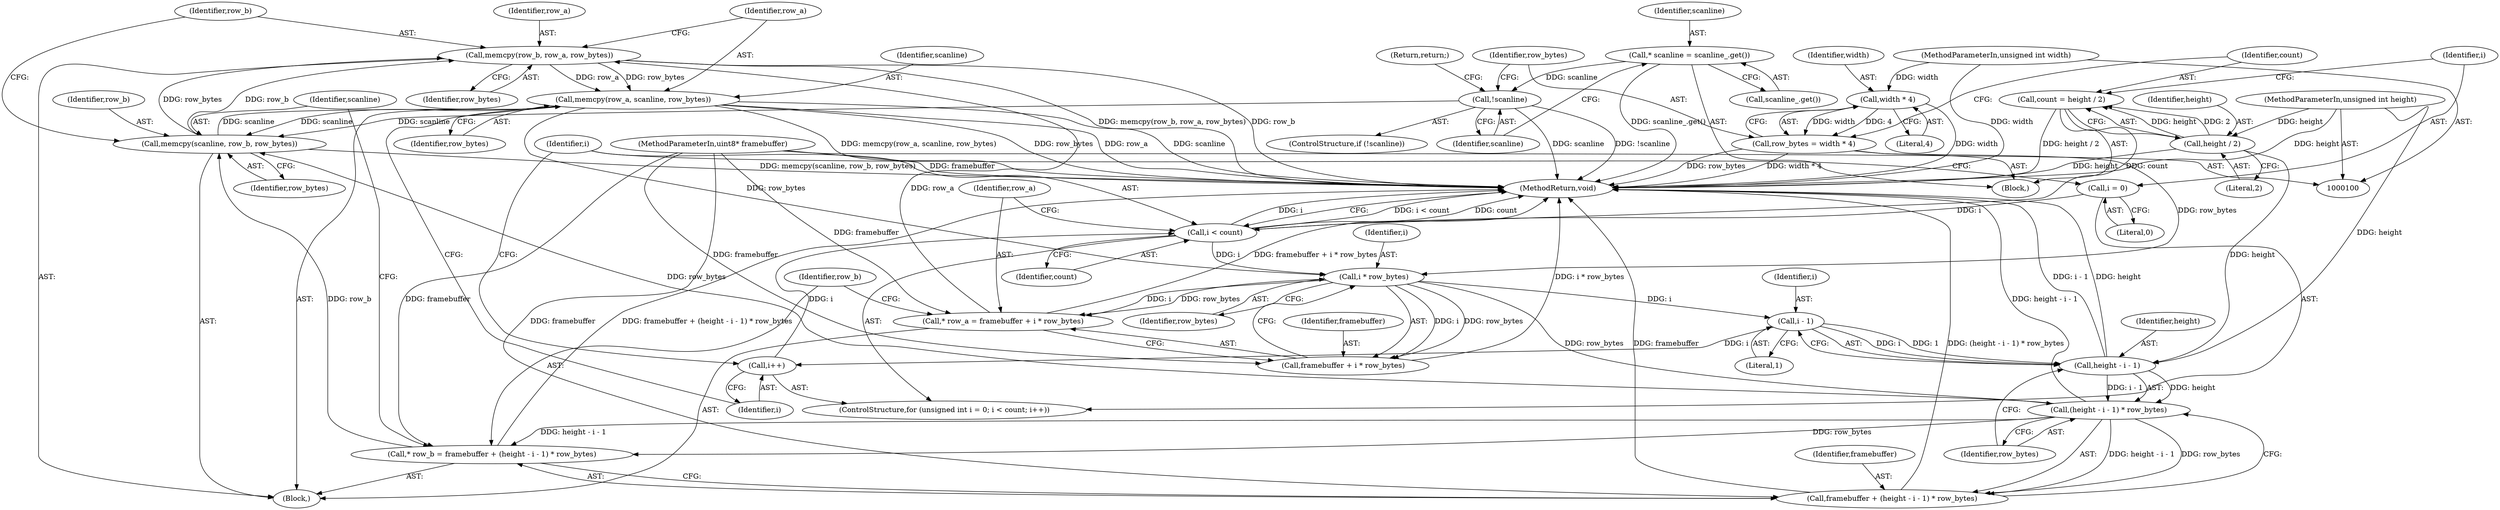 digraph "1_Chrome_64681e22e73e3325e06e6e5e8ef81995b4a306cc@API" {
"1000160" [label="(Call,memcpy(row_b, row_a, row_bytes))"];
"1000156" [label="(Call,memcpy(scanline, row_b, row_bytes))"];
"1000164" [label="(Call,memcpy(row_a, scanline, row_bytes))"];
"1000160" [label="(Call,memcpy(row_b, row_a, row_bytes))"];
"1000137" [label="(Call,* row_a = framebuffer + i * row_bytes)"];
"1000101" [label="(MethodParameterIn,uint8* framebuffer)"];
"1000141" [label="(Call,i * row_bytes)"];
"1000130" [label="(Call,i < count)"];
"1000133" [label="(Call,i++)"];
"1000152" [label="(Call,i - 1)"];
"1000127" [label="(Call,i = 0)"];
"1000120" [label="(Call,count = height / 2)"];
"1000122" [label="(Call,height / 2)"];
"1000103" [label="(MethodParameterIn,unsigned int height)"];
"1000114" [label="(Call,row_bytes = width * 4)"];
"1000116" [label="(Call,width * 4)"];
"1000102" [label="(MethodParameterIn,unsigned int width)"];
"1000110" [label="(Call,!scanline)"];
"1000106" [label="(Call,* scanline = scanline_.get())"];
"1000145" [label="(Call,* row_b = framebuffer + (height - i - 1) * row_bytes)"];
"1000149" [label="(Call,(height - i - 1) * row_bytes)"];
"1000150" [label="(Call,height - i - 1)"];
"1000139" [label="(Call,framebuffer + i * row_bytes)"];
"1000147" [label="(Call,framebuffer + (height - i - 1) * row_bytes)"];
"1000160" [label="(Call,memcpy(row_b, row_a, row_bytes))"];
"1000166" [label="(Identifier,scanline)"];
"1000135" [label="(Block,)"];
"1000157" [label="(Identifier,scanline)"];
"1000138" [label="(Identifier,row_a)"];
"1000104" [label="(Block,)"];
"1000150" [label="(Call,height - i - 1)"];
"1000129" [label="(Literal,0)"];
"1000128" [label="(Identifier,i)"];
"1000103" [label="(MethodParameterIn,unsigned int height)"];
"1000163" [label="(Identifier,row_bytes)"];
"1000156" [label="(Call,memcpy(scanline, row_b, row_bytes))"];
"1000158" [label="(Identifier,row_b)"];
"1000146" [label="(Identifier,row_b)"];
"1000116" [label="(Call,width * 4)"];
"1000111" [label="(Identifier,scanline)"];
"1000161" [label="(Identifier,row_b)"];
"1000115" [label="(Identifier,row_bytes)"];
"1000142" [label="(Identifier,i)"];
"1000127" [label="(Call,i = 0)"];
"1000162" [label="(Identifier,row_a)"];
"1000132" [label="(Identifier,count)"];
"1000155" [label="(Identifier,row_bytes)"];
"1000122" [label="(Call,height / 2)"];
"1000130" [label="(Call,i < count)"];
"1000108" [label="(Call,scanline_.get())"];
"1000148" [label="(Identifier,framebuffer)"];
"1000109" [label="(ControlStructure,if (!scanline))"];
"1000107" [label="(Identifier,scanline)"];
"1000125" [label="(ControlStructure,for (unsigned int i = 0; i < count; i++))"];
"1000165" [label="(Identifier,row_a)"];
"1000168" [label="(MethodReturn,void)"];
"1000143" [label="(Identifier,row_bytes)"];
"1000140" [label="(Identifier,framebuffer)"];
"1000154" [label="(Literal,1)"];
"1000167" [label="(Identifier,row_bytes)"];
"1000134" [label="(Identifier,i)"];
"1000159" [label="(Identifier,row_bytes)"];
"1000131" [label="(Identifier,i)"];
"1000149" [label="(Call,(height - i - 1) * row_bytes)"];
"1000121" [label="(Identifier,count)"];
"1000133" [label="(Call,i++)"];
"1000110" [label="(Call,!scanline)"];
"1000102" [label="(MethodParameterIn,unsigned int width)"];
"1000164" [label="(Call,memcpy(row_a, scanline, row_bytes))"];
"1000141" [label="(Call,i * row_bytes)"];
"1000112" [label="(Return,return;)"];
"1000114" [label="(Call,row_bytes = width * 4)"];
"1000153" [label="(Identifier,i)"];
"1000147" [label="(Call,framebuffer + (height - i - 1) * row_bytes)"];
"1000151" [label="(Identifier,height)"];
"1000145" [label="(Call,* row_b = framebuffer + (height - i - 1) * row_bytes)"];
"1000101" [label="(MethodParameterIn,uint8* framebuffer)"];
"1000152" [label="(Call,i - 1)"];
"1000139" [label="(Call,framebuffer + i * row_bytes)"];
"1000120" [label="(Call,count = height / 2)"];
"1000106" [label="(Call,* scanline = scanline_.get())"];
"1000118" [label="(Literal,4)"];
"1000137" [label="(Call,* row_a = framebuffer + i * row_bytes)"];
"1000123" [label="(Identifier,height)"];
"1000124" [label="(Literal,2)"];
"1000117" [label="(Identifier,width)"];
"1000160" -> "1000135"  [label="AST: "];
"1000160" -> "1000163"  [label="CFG: "];
"1000161" -> "1000160"  [label="AST: "];
"1000162" -> "1000160"  [label="AST: "];
"1000163" -> "1000160"  [label="AST: "];
"1000165" -> "1000160"  [label="CFG: "];
"1000160" -> "1000168"  [label="DDG: memcpy(row_b, row_a, row_bytes)"];
"1000160" -> "1000168"  [label="DDG: row_b"];
"1000156" -> "1000160"  [label="DDG: row_b"];
"1000156" -> "1000160"  [label="DDG: row_bytes"];
"1000137" -> "1000160"  [label="DDG: row_a"];
"1000160" -> "1000164"  [label="DDG: row_a"];
"1000160" -> "1000164"  [label="DDG: row_bytes"];
"1000156" -> "1000135"  [label="AST: "];
"1000156" -> "1000159"  [label="CFG: "];
"1000157" -> "1000156"  [label="AST: "];
"1000158" -> "1000156"  [label="AST: "];
"1000159" -> "1000156"  [label="AST: "];
"1000161" -> "1000156"  [label="CFG: "];
"1000156" -> "1000168"  [label="DDG: memcpy(scanline, row_b, row_bytes)"];
"1000164" -> "1000156"  [label="DDG: scanline"];
"1000110" -> "1000156"  [label="DDG: scanline"];
"1000145" -> "1000156"  [label="DDG: row_b"];
"1000149" -> "1000156"  [label="DDG: row_bytes"];
"1000156" -> "1000164"  [label="DDG: scanline"];
"1000164" -> "1000135"  [label="AST: "];
"1000164" -> "1000167"  [label="CFG: "];
"1000165" -> "1000164"  [label="AST: "];
"1000166" -> "1000164"  [label="AST: "];
"1000167" -> "1000164"  [label="AST: "];
"1000134" -> "1000164"  [label="CFG: "];
"1000164" -> "1000168"  [label="DDG: memcpy(row_a, scanline, row_bytes)"];
"1000164" -> "1000168"  [label="DDG: scanline"];
"1000164" -> "1000168"  [label="DDG: row_bytes"];
"1000164" -> "1000168"  [label="DDG: row_a"];
"1000164" -> "1000141"  [label="DDG: row_bytes"];
"1000137" -> "1000135"  [label="AST: "];
"1000137" -> "1000139"  [label="CFG: "];
"1000138" -> "1000137"  [label="AST: "];
"1000139" -> "1000137"  [label="AST: "];
"1000146" -> "1000137"  [label="CFG: "];
"1000137" -> "1000168"  [label="DDG: framebuffer + i * row_bytes"];
"1000101" -> "1000137"  [label="DDG: framebuffer"];
"1000141" -> "1000137"  [label="DDG: i"];
"1000141" -> "1000137"  [label="DDG: row_bytes"];
"1000101" -> "1000100"  [label="AST: "];
"1000101" -> "1000168"  [label="DDG: framebuffer"];
"1000101" -> "1000139"  [label="DDG: framebuffer"];
"1000101" -> "1000145"  [label="DDG: framebuffer"];
"1000101" -> "1000147"  [label="DDG: framebuffer"];
"1000141" -> "1000139"  [label="AST: "];
"1000141" -> "1000143"  [label="CFG: "];
"1000142" -> "1000141"  [label="AST: "];
"1000143" -> "1000141"  [label="AST: "];
"1000139" -> "1000141"  [label="CFG: "];
"1000141" -> "1000139"  [label="DDG: i"];
"1000141" -> "1000139"  [label="DDG: row_bytes"];
"1000130" -> "1000141"  [label="DDG: i"];
"1000114" -> "1000141"  [label="DDG: row_bytes"];
"1000141" -> "1000152"  [label="DDG: i"];
"1000141" -> "1000149"  [label="DDG: row_bytes"];
"1000130" -> "1000125"  [label="AST: "];
"1000130" -> "1000132"  [label="CFG: "];
"1000131" -> "1000130"  [label="AST: "];
"1000132" -> "1000130"  [label="AST: "];
"1000138" -> "1000130"  [label="CFG: "];
"1000168" -> "1000130"  [label="CFG: "];
"1000130" -> "1000168"  [label="DDG: i < count"];
"1000130" -> "1000168"  [label="DDG: count"];
"1000130" -> "1000168"  [label="DDG: i"];
"1000133" -> "1000130"  [label="DDG: i"];
"1000127" -> "1000130"  [label="DDG: i"];
"1000120" -> "1000130"  [label="DDG: count"];
"1000133" -> "1000125"  [label="AST: "];
"1000133" -> "1000134"  [label="CFG: "];
"1000134" -> "1000133"  [label="AST: "];
"1000131" -> "1000133"  [label="CFG: "];
"1000152" -> "1000133"  [label="DDG: i"];
"1000152" -> "1000150"  [label="AST: "];
"1000152" -> "1000154"  [label="CFG: "];
"1000153" -> "1000152"  [label="AST: "];
"1000154" -> "1000152"  [label="AST: "];
"1000150" -> "1000152"  [label="CFG: "];
"1000152" -> "1000150"  [label="DDG: i"];
"1000152" -> "1000150"  [label="DDG: 1"];
"1000127" -> "1000125"  [label="AST: "];
"1000127" -> "1000129"  [label="CFG: "];
"1000128" -> "1000127"  [label="AST: "];
"1000129" -> "1000127"  [label="AST: "];
"1000131" -> "1000127"  [label="CFG: "];
"1000120" -> "1000104"  [label="AST: "];
"1000120" -> "1000122"  [label="CFG: "];
"1000121" -> "1000120"  [label="AST: "];
"1000122" -> "1000120"  [label="AST: "];
"1000128" -> "1000120"  [label="CFG: "];
"1000120" -> "1000168"  [label="DDG: height / 2"];
"1000122" -> "1000120"  [label="DDG: height"];
"1000122" -> "1000120"  [label="DDG: 2"];
"1000122" -> "1000124"  [label="CFG: "];
"1000123" -> "1000122"  [label="AST: "];
"1000124" -> "1000122"  [label="AST: "];
"1000122" -> "1000168"  [label="DDG: height"];
"1000103" -> "1000122"  [label="DDG: height"];
"1000122" -> "1000150"  [label="DDG: height"];
"1000103" -> "1000100"  [label="AST: "];
"1000103" -> "1000168"  [label="DDG: height"];
"1000103" -> "1000150"  [label="DDG: height"];
"1000114" -> "1000104"  [label="AST: "];
"1000114" -> "1000116"  [label="CFG: "];
"1000115" -> "1000114"  [label="AST: "];
"1000116" -> "1000114"  [label="AST: "];
"1000121" -> "1000114"  [label="CFG: "];
"1000114" -> "1000168"  [label="DDG: row_bytes"];
"1000114" -> "1000168"  [label="DDG: width * 4"];
"1000116" -> "1000114"  [label="DDG: width"];
"1000116" -> "1000114"  [label="DDG: 4"];
"1000116" -> "1000118"  [label="CFG: "];
"1000117" -> "1000116"  [label="AST: "];
"1000118" -> "1000116"  [label="AST: "];
"1000116" -> "1000168"  [label="DDG: width"];
"1000102" -> "1000116"  [label="DDG: width"];
"1000102" -> "1000100"  [label="AST: "];
"1000102" -> "1000168"  [label="DDG: width"];
"1000110" -> "1000109"  [label="AST: "];
"1000110" -> "1000111"  [label="CFG: "];
"1000111" -> "1000110"  [label="AST: "];
"1000112" -> "1000110"  [label="CFG: "];
"1000115" -> "1000110"  [label="CFG: "];
"1000110" -> "1000168"  [label="DDG: !scanline"];
"1000110" -> "1000168"  [label="DDG: scanline"];
"1000106" -> "1000110"  [label="DDG: scanline"];
"1000106" -> "1000104"  [label="AST: "];
"1000106" -> "1000108"  [label="CFG: "];
"1000107" -> "1000106"  [label="AST: "];
"1000108" -> "1000106"  [label="AST: "];
"1000111" -> "1000106"  [label="CFG: "];
"1000106" -> "1000168"  [label="DDG: scanline_.get()"];
"1000145" -> "1000135"  [label="AST: "];
"1000145" -> "1000147"  [label="CFG: "];
"1000146" -> "1000145"  [label="AST: "];
"1000147" -> "1000145"  [label="AST: "];
"1000157" -> "1000145"  [label="CFG: "];
"1000145" -> "1000168"  [label="DDG: framebuffer + (height - i - 1) * row_bytes"];
"1000149" -> "1000145"  [label="DDG: height - i - 1"];
"1000149" -> "1000145"  [label="DDG: row_bytes"];
"1000149" -> "1000147"  [label="AST: "];
"1000149" -> "1000155"  [label="CFG: "];
"1000150" -> "1000149"  [label="AST: "];
"1000155" -> "1000149"  [label="AST: "];
"1000147" -> "1000149"  [label="CFG: "];
"1000149" -> "1000168"  [label="DDG: height - i - 1"];
"1000149" -> "1000147"  [label="DDG: height - i - 1"];
"1000149" -> "1000147"  [label="DDG: row_bytes"];
"1000150" -> "1000149"  [label="DDG: height"];
"1000150" -> "1000149"  [label="DDG: i - 1"];
"1000151" -> "1000150"  [label="AST: "];
"1000155" -> "1000150"  [label="CFG: "];
"1000150" -> "1000168"  [label="DDG: height"];
"1000150" -> "1000168"  [label="DDG: i - 1"];
"1000140" -> "1000139"  [label="AST: "];
"1000139" -> "1000168"  [label="DDG: i * row_bytes"];
"1000148" -> "1000147"  [label="AST: "];
"1000147" -> "1000168"  [label="DDG: (height - i - 1) * row_bytes"];
"1000147" -> "1000168"  [label="DDG: framebuffer"];
}
